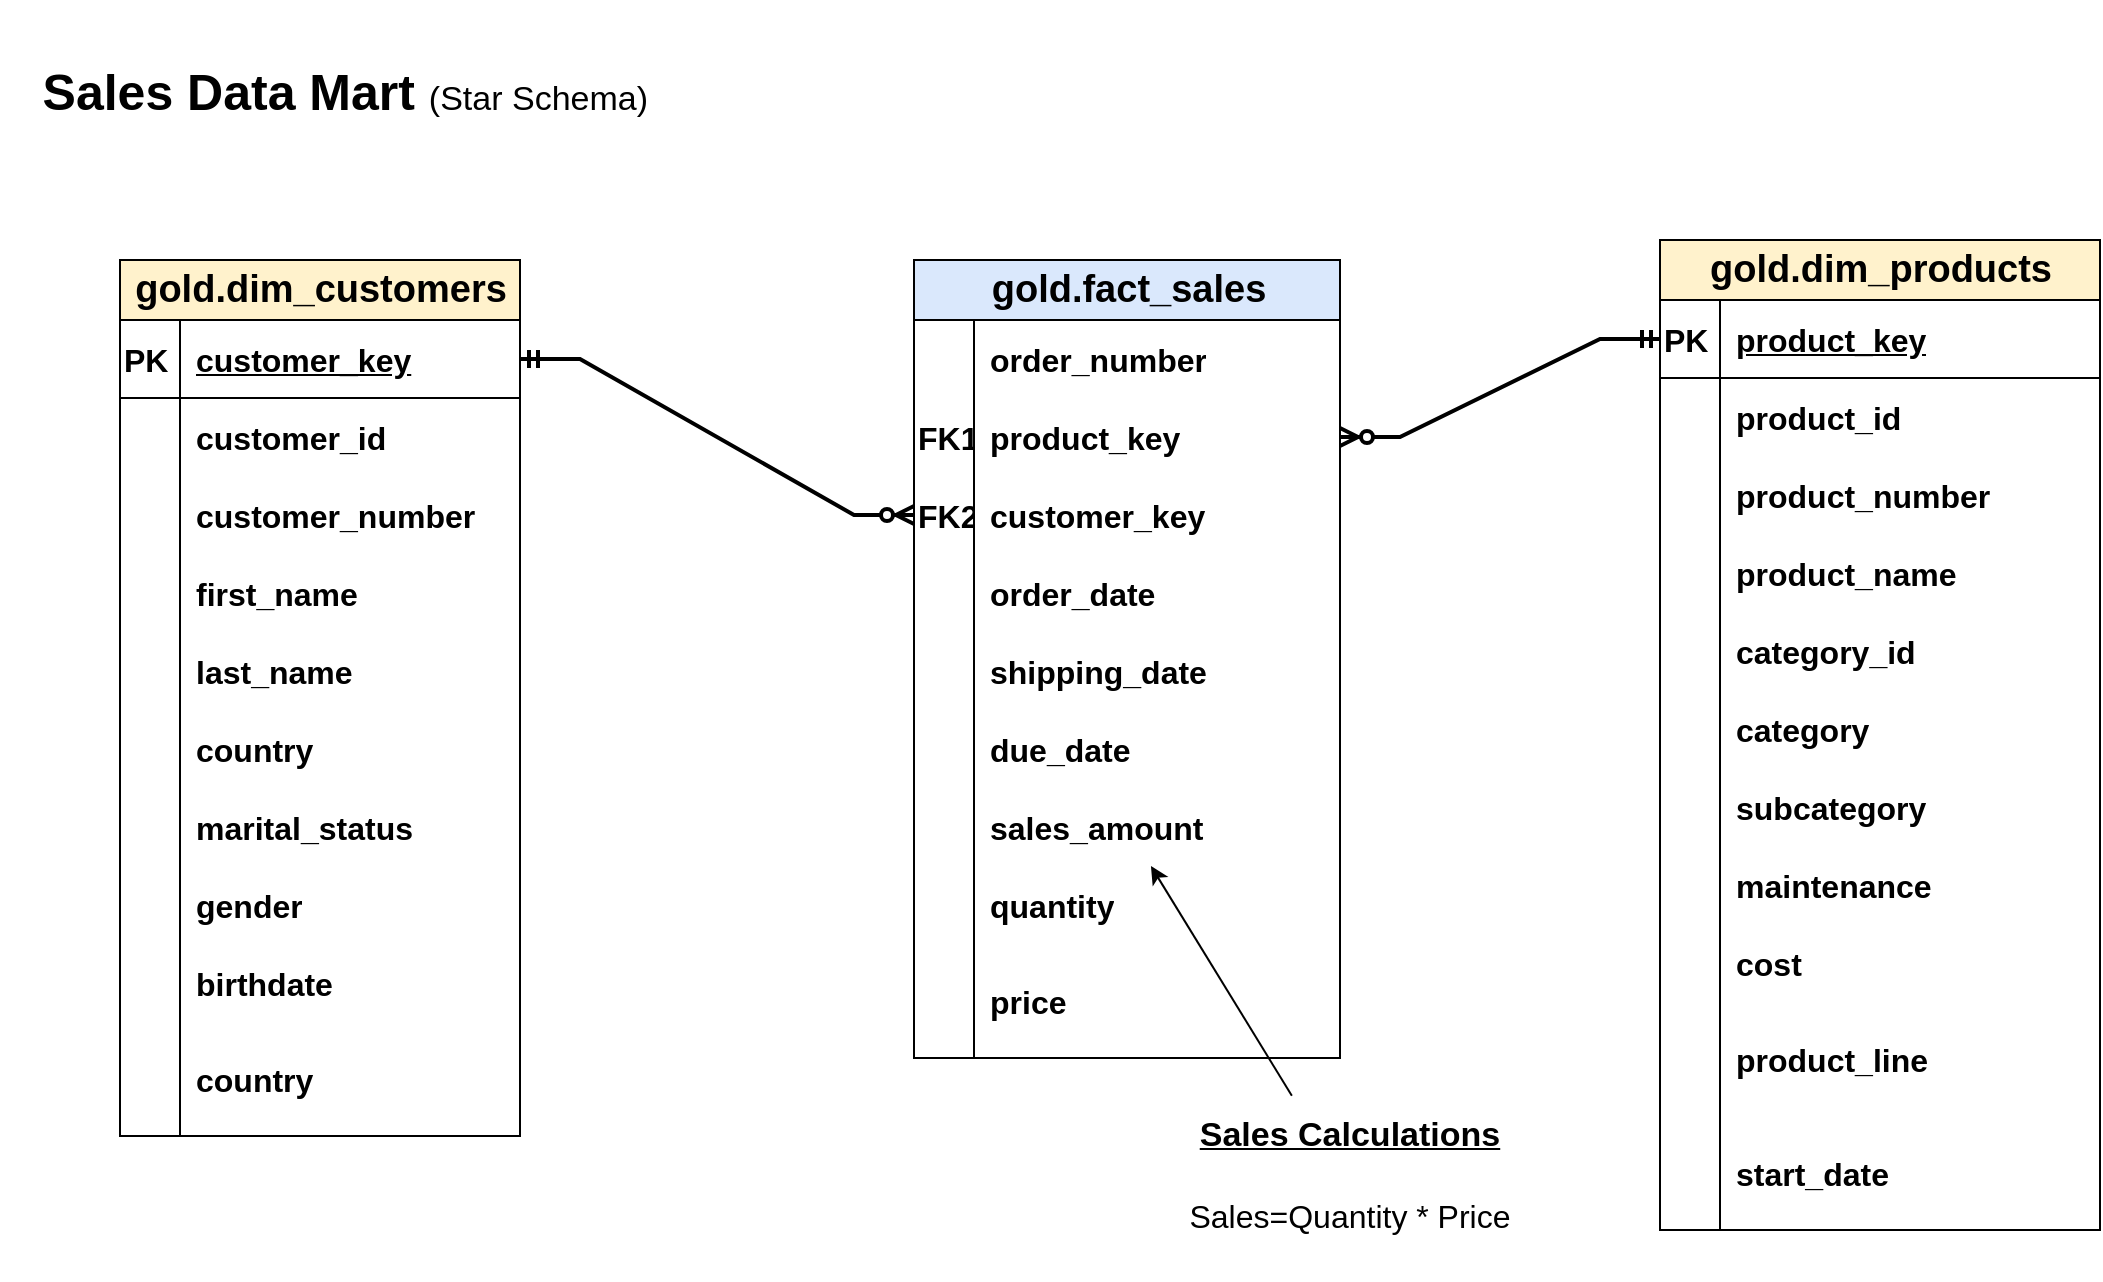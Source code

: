 <mxfile version="28.0.7">
  <diagram name="Page-1" id="Y7cnKi-A6UzTc10SZ_BY">
    <mxGraphModel dx="1209" dy="765" grid="1" gridSize="10" guides="1" tooltips="1" connect="1" arrows="1" fold="1" page="1" pageScale="1" pageWidth="1654" pageHeight="2336" math="0" shadow="0">
      <root>
        <mxCell id="0" />
        <mxCell id="1" parent="0" />
        <mxCell id="ddQr5u84HXoleU1goJ65-16" value="&lt;font style=&quot;font-size: 19px;&quot;&gt;&lt;b&gt;gold.dim_customers&lt;/b&gt;&lt;/font&gt;" style="shape=table;startSize=30;container=1;collapsible=1;childLayout=tableLayout;fixedRows=1;rowLines=0;fontStyle=0;align=center;resizeLast=1;html=1;rounded=1;fillColor=#fff2cc;strokeColor=default;fontSize=16;arcSize=0;" parent="1" vertex="1">
          <mxGeometry x="320" y="270" width="200" height="438" as="geometry" />
        </mxCell>
        <mxCell id="ddQr5u84HXoleU1goJ65-17" value="" style="shape=tableRow;horizontal=0;startSize=0;swimlaneHead=0;swimlaneBody=0;fillColor=none;collapsible=0;dropTarget=0;points=[[0,0.5],[1,0.5]];portConstraint=eastwest;top=0;left=0;right=0;bottom=1;fontSize=16;fontStyle=1;align=left;" parent="ddQr5u84HXoleU1goJ65-16" vertex="1">
          <mxGeometry y="30" width="200" height="39" as="geometry" />
        </mxCell>
        <mxCell id="ddQr5u84HXoleU1goJ65-18" value="PK" style="shape=partialRectangle;connectable=0;fillColor=none;top=0;left=0;bottom=0;right=0;fontStyle=1;overflow=hidden;whiteSpace=wrap;html=1;fontSize=16;align=left;" parent="ddQr5u84HXoleU1goJ65-17" vertex="1">
          <mxGeometry width="30" height="39" as="geometry">
            <mxRectangle width="30" height="39" as="alternateBounds" />
          </mxGeometry>
        </mxCell>
        <mxCell id="ddQr5u84HXoleU1goJ65-19" value="customer_key" style="shape=partialRectangle;connectable=0;fillColor=none;top=0;left=0;bottom=0;right=0;align=left;spacingLeft=6;fontStyle=5;overflow=hidden;whiteSpace=wrap;html=1;fontSize=16;" parent="ddQr5u84HXoleU1goJ65-17" vertex="1">
          <mxGeometry x="30" width="170" height="39" as="geometry">
            <mxRectangle width="170" height="39" as="alternateBounds" />
          </mxGeometry>
        </mxCell>
        <mxCell id="ddQr5u84HXoleU1goJ65-20" value="" style="shape=tableRow;horizontal=0;startSize=0;swimlaneHead=0;swimlaneBody=0;fillColor=none;collapsible=0;dropTarget=0;points=[[0,0.5],[1,0.5]];portConstraint=eastwest;top=0;left=0;right=0;bottom=0;fontSize=16;fontStyle=1;align=left;" parent="ddQr5u84HXoleU1goJ65-16" vertex="1">
          <mxGeometry y="69" width="200" height="39" as="geometry" />
        </mxCell>
        <mxCell id="ddQr5u84HXoleU1goJ65-21" value="" style="shape=partialRectangle;connectable=0;fillColor=none;top=0;left=0;bottom=0;right=0;editable=1;overflow=hidden;whiteSpace=wrap;html=1;fontSize=16;fontStyle=1;align=left;" parent="ddQr5u84HXoleU1goJ65-20" vertex="1">
          <mxGeometry width="30" height="39" as="geometry">
            <mxRectangle width="30" height="39" as="alternateBounds" />
          </mxGeometry>
        </mxCell>
        <mxCell id="ddQr5u84HXoleU1goJ65-22" value="customer_id" style="shape=partialRectangle;connectable=0;fillColor=none;top=0;left=0;bottom=0;right=0;align=left;spacingLeft=6;overflow=hidden;whiteSpace=wrap;html=1;fontSize=16;fontStyle=1" parent="ddQr5u84HXoleU1goJ65-20" vertex="1">
          <mxGeometry x="30" width="170" height="39" as="geometry">
            <mxRectangle width="170" height="39" as="alternateBounds" />
          </mxGeometry>
        </mxCell>
        <mxCell id="ddQr5u84HXoleU1goJ65-23" value="" style="shape=tableRow;horizontal=0;startSize=0;swimlaneHead=0;swimlaneBody=0;fillColor=none;collapsible=0;dropTarget=0;points=[[0,0.5],[1,0.5]];portConstraint=eastwest;top=0;left=0;right=0;bottom=0;fontSize=16;fontStyle=1;align=left;" parent="ddQr5u84HXoleU1goJ65-16" vertex="1">
          <mxGeometry y="108" width="200" height="39" as="geometry" />
        </mxCell>
        <mxCell id="ddQr5u84HXoleU1goJ65-24" value="" style="shape=partialRectangle;connectable=0;fillColor=none;top=0;left=0;bottom=0;right=0;editable=1;overflow=hidden;whiteSpace=wrap;html=1;fontSize=16;fontStyle=1;align=left;" parent="ddQr5u84HXoleU1goJ65-23" vertex="1">
          <mxGeometry width="30" height="39" as="geometry">
            <mxRectangle width="30" height="39" as="alternateBounds" />
          </mxGeometry>
        </mxCell>
        <mxCell id="ddQr5u84HXoleU1goJ65-25" value="customer_number" style="shape=partialRectangle;connectable=0;fillColor=none;top=0;left=0;bottom=0;right=0;align=left;spacingLeft=6;overflow=hidden;whiteSpace=wrap;html=1;fontSize=16;fontStyle=1" parent="ddQr5u84HXoleU1goJ65-23" vertex="1">
          <mxGeometry x="30" width="170" height="39" as="geometry">
            <mxRectangle width="170" height="39" as="alternateBounds" />
          </mxGeometry>
        </mxCell>
        <mxCell id="ddQr5u84HXoleU1goJ65-26" value="" style="shape=tableRow;horizontal=0;startSize=0;swimlaneHead=0;swimlaneBody=0;fillColor=none;collapsible=0;dropTarget=0;points=[[0,0.5],[1,0.5]];portConstraint=eastwest;top=0;left=0;right=0;bottom=0;fontSize=16;fontStyle=1;align=left;" parent="ddQr5u84HXoleU1goJ65-16" vertex="1">
          <mxGeometry y="147" width="200" height="39" as="geometry" />
        </mxCell>
        <mxCell id="ddQr5u84HXoleU1goJ65-27" value="" style="shape=partialRectangle;connectable=0;fillColor=none;top=0;left=0;bottom=0;right=0;editable=1;overflow=hidden;whiteSpace=wrap;html=1;fontSize=16;fontStyle=1;align=left;" parent="ddQr5u84HXoleU1goJ65-26" vertex="1">
          <mxGeometry width="30" height="39" as="geometry">
            <mxRectangle width="30" height="39" as="alternateBounds" />
          </mxGeometry>
        </mxCell>
        <mxCell id="ddQr5u84HXoleU1goJ65-28" value="first_name" style="shape=partialRectangle;connectable=0;fillColor=none;top=0;left=0;bottom=0;right=0;align=left;spacingLeft=6;overflow=hidden;whiteSpace=wrap;html=1;fontSize=16;fontStyle=1" parent="ddQr5u84HXoleU1goJ65-26" vertex="1">
          <mxGeometry x="30" width="170" height="39" as="geometry">
            <mxRectangle width="170" height="39" as="alternateBounds" />
          </mxGeometry>
        </mxCell>
        <mxCell id="ddQr5u84HXoleU1goJ65-39" value="" style="shape=tableRow;horizontal=0;startSize=0;swimlaneHead=0;swimlaneBody=0;fillColor=none;collapsible=0;dropTarget=0;points=[[0,0.5],[1,0.5]];portConstraint=eastwest;top=0;left=0;right=0;bottom=0;fontSize=16;fontStyle=1;align=left;" parent="ddQr5u84HXoleU1goJ65-16" vertex="1">
          <mxGeometry y="186" width="200" height="39" as="geometry" />
        </mxCell>
        <mxCell id="ddQr5u84HXoleU1goJ65-40" value="" style="shape=partialRectangle;connectable=0;fillColor=none;top=0;left=0;bottom=0;right=0;editable=1;overflow=hidden;whiteSpace=wrap;html=1;fontSize=16;fontStyle=1;align=left;" parent="ddQr5u84HXoleU1goJ65-39" vertex="1">
          <mxGeometry width="30" height="39" as="geometry">
            <mxRectangle width="30" height="39" as="alternateBounds" />
          </mxGeometry>
        </mxCell>
        <mxCell id="ddQr5u84HXoleU1goJ65-41" value="last_name" style="shape=partialRectangle;connectable=0;fillColor=none;top=0;left=0;bottom=0;right=0;align=left;spacingLeft=6;overflow=hidden;whiteSpace=wrap;html=1;fontSize=16;fontStyle=1" parent="ddQr5u84HXoleU1goJ65-39" vertex="1">
          <mxGeometry x="30" width="170" height="39" as="geometry">
            <mxRectangle width="170" height="39" as="alternateBounds" />
          </mxGeometry>
        </mxCell>
        <mxCell id="ddQr5u84HXoleU1goJ65-42" value="" style="shape=tableRow;horizontal=0;startSize=0;swimlaneHead=0;swimlaneBody=0;fillColor=none;collapsible=0;dropTarget=0;points=[[0,0.5],[1,0.5]];portConstraint=eastwest;top=0;left=0;right=0;bottom=0;fontSize=16;fontStyle=1;align=left;" parent="ddQr5u84HXoleU1goJ65-16" vertex="1">
          <mxGeometry y="225" width="200" height="39" as="geometry" />
        </mxCell>
        <mxCell id="ddQr5u84HXoleU1goJ65-43" value="" style="shape=partialRectangle;connectable=0;fillColor=none;top=0;left=0;bottom=0;right=0;editable=1;overflow=hidden;whiteSpace=wrap;html=1;fontSize=16;fontStyle=1;align=left;" parent="ddQr5u84HXoleU1goJ65-42" vertex="1">
          <mxGeometry width="30" height="39" as="geometry">
            <mxRectangle width="30" height="39" as="alternateBounds" />
          </mxGeometry>
        </mxCell>
        <mxCell id="ddQr5u84HXoleU1goJ65-44" value="country" style="shape=partialRectangle;connectable=0;fillColor=none;top=0;left=0;bottom=0;right=0;align=left;spacingLeft=6;overflow=hidden;whiteSpace=wrap;html=1;fontSize=16;fontStyle=1" parent="ddQr5u84HXoleU1goJ65-42" vertex="1">
          <mxGeometry x="30" width="170" height="39" as="geometry">
            <mxRectangle width="170" height="39" as="alternateBounds" />
          </mxGeometry>
        </mxCell>
        <mxCell id="ddQr5u84HXoleU1goJ65-45" value="" style="shape=tableRow;horizontal=0;startSize=0;swimlaneHead=0;swimlaneBody=0;fillColor=none;collapsible=0;dropTarget=0;points=[[0,0.5],[1,0.5]];portConstraint=eastwest;top=0;left=0;right=0;bottom=0;fontSize=16;fontStyle=1;align=left;" parent="ddQr5u84HXoleU1goJ65-16" vertex="1">
          <mxGeometry y="264" width="200" height="39" as="geometry" />
        </mxCell>
        <mxCell id="ddQr5u84HXoleU1goJ65-46" value="" style="shape=partialRectangle;connectable=0;fillColor=none;top=0;left=0;bottom=0;right=0;editable=1;overflow=hidden;whiteSpace=wrap;html=1;fontSize=16;fontStyle=1;align=left;" parent="ddQr5u84HXoleU1goJ65-45" vertex="1">
          <mxGeometry width="30" height="39" as="geometry">
            <mxRectangle width="30" height="39" as="alternateBounds" />
          </mxGeometry>
        </mxCell>
        <mxCell id="ddQr5u84HXoleU1goJ65-47" value="marital_status" style="shape=partialRectangle;connectable=0;fillColor=none;top=0;left=0;bottom=0;right=0;align=left;spacingLeft=6;overflow=hidden;whiteSpace=wrap;html=1;fontSize=16;fontStyle=1" parent="ddQr5u84HXoleU1goJ65-45" vertex="1">
          <mxGeometry x="30" width="170" height="39" as="geometry">
            <mxRectangle width="170" height="39" as="alternateBounds" />
          </mxGeometry>
        </mxCell>
        <mxCell id="ddQr5u84HXoleU1goJ65-48" value="" style="shape=tableRow;horizontal=0;startSize=0;swimlaneHead=0;swimlaneBody=0;fillColor=none;collapsible=0;dropTarget=0;points=[[0,0.5],[1,0.5]];portConstraint=eastwest;top=0;left=0;right=0;bottom=0;fontSize=16;fontStyle=1;align=left;" parent="ddQr5u84HXoleU1goJ65-16" vertex="1">
          <mxGeometry y="303" width="200" height="39" as="geometry" />
        </mxCell>
        <mxCell id="ddQr5u84HXoleU1goJ65-49" value="" style="shape=partialRectangle;connectable=0;fillColor=none;top=0;left=0;bottom=0;right=0;editable=1;overflow=hidden;whiteSpace=wrap;html=1;fontSize=16;fontStyle=1;align=left;" parent="ddQr5u84HXoleU1goJ65-48" vertex="1">
          <mxGeometry width="30" height="39" as="geometry">
            <mxRectangle width="30" height="39" as="alternateBounds" />
          </mxGeometry>
        </mxCell>
        <mxCell id="ddQr5u84HXoleU1goJ65-50" value="gender" style="shape=partialRectangle;connectable=0;fillColor=none;top=0;left=0;bottom=0;right=0;align=left;spacingLeft=6;overflow=hidden;whiteSpace=wrap;html=1;fontSize=16;fontStyle=1" parent="ddQr5u84HXoleU1goJ65-48" vertex="1">
          <mxGeometry x="30" width="170" height="39" as="geometry">
            <mxRectangle width="170" height="39" as="alternateBounds" />
          </mxGeometry>
        </mxCell>
        <mxCell id="ddQr5u84HXoleU1goJ65-51" value="" style="shape=tableRow;horizontal=0;startSize=0;swimlaneHead=0;swimlaneBody=0;fillColor=none;collapsible=0;dropTarget=0;points=[[0,0.5],[1,0.5]];portConstraint=eastwest;top=0;left=0;right=0;bottom=0;fontSize=16;fontStyle=1;align=left;" parent="ddQr5u84HXoleU1goJ65-16" vertex="1">
          <mxGeometry y="342" width="200" height="39" as="geometry" />
        </mxCell>
        <mxCell id="ddQr5u84HXoleU1goJ65-52" value="" style="shape=partialRectangle;connectable=0;fillColor=none;top=0;left=0;bottom=0;right=0;editable=1;overflow=hidden;whiteSpace=wrap;html=1;fontSize=16;fontStyle=1;align=left;" parent="ddQr5u84HXoleU1goJ65-51" vertex="1">
          <mxGeometry width="30" height="39" as="geometry">
            <mxRectangle width="30" height="39" as="alternateBounds" />
          </mxGeometry>
        </mxCell>
        <mxCell id="ddQr5u84HXoleU1goJ65-53" value="birthdate" style="shape=partialRectangle;connectable=0;fillColor=none;top=0;left=0;bottom=0;right=0;align=left;spacingLeft=6;overflow=hidden;whiteSpace=wrap;html=1;fontSize=16;fontStyle=1" parent="ddQr5u84HXoleU1goJ65-51" vertex="1">
          <mxGeometry x="30" width="170" height="39" as="geometry">
            <mxRectangle width="170" height="39" as="alternateBounds" />
          </mxGeometry>
        </mxCell>
        <mxCell id="ddQr5u84HXoleU1goJ65-54" value="" style="shape=tableRow;horizontal=0;startSize=0;swimlaneHead=0;swimlaneBody=0;fillColor=none;collapsible=0;dropTarget=0;points=[[0,0.5],[1,0.5]];portConstraint=eastwest;top=0;left=0;right=0;bottom=0;fontSize=16;fontStyle=1;align=left;" parent="ddQr5u84HXoleU1goJ65-16" vertex="1">
          <mxGeometry y="381" width="200" height="57" as="geometry" />
        </mxCell>
        <mxCell id="ddQr5u84HXoleU1goJ65-55" value="" style="shape=partialRectangle;connectable=0;fillColor=none;top=0;left=0;bottom=0;right=0;editable=1;overflow=hidden;whiteSpace=wrap;html=1;fontSize=16;fontStyle=1;align=left;" parent="ddQr5u84HXoleU1goJ65-54" vertex="1">
          <mxGeometry width="30" height="57" as="geometry">
            <mxRectangle width="30" height="57" as="alternateBounds" />
          </mxGeometry>
        </mxCell>
        <mxCell id="ddQr5u84HXoleU1goJ65-56" value="country" style="shape=partialRectangle;connectable=0;fillColor=none;top=0;left=0;bottom=0;right=0;align=left;spacingLeft=6;overflow=hidden;whiteSpace=wrap;html=1;fontSize=16;fontStyle=1" parent="ddQr5u84HXoleU1goJ65-54" vertex="1">
          <mxGeometry x="30" width="170" height="57" as="geometry">
            <mxRectangle width="170" height="57" as="alternateBounds" />
          </mxGeometry>
        </mxCell>
        <mxCell id="ddQr5u84HXoleU1goJ65-58" value="&lt;font style=&quot;font-size: 19px;&quot;&gt;&lt;b&gt;gold.fact_sales&lt;/b&gt;&lt;/font&gt;" style="shape=table;startSize=30;container=1;collapsible=1;childLayout=tableLayout;fixedRows=1;rowLines=0;fontStyle=0;align=center;resizeLast=1;html=1;rounded=1;fillColor=#dae8fc;strokeColor=default;fontSize=16;arcSize=0;" parent="1" vertex="1">
          <mxGeometry x="717" y="270" width="213" height="399" as="geometry" />
        </mxCell>
        <mxCell id="ddQr5u84HXoleU1goJ65-62" value="" style="shape=tableRow;horizontal=0;startSize=0;swimlaneHead=0;swimlaneBody=0;fillColor=none;collapsible=0;dropTarget=0;points=[[0,0.5],[1,0.5]];portConstraint=eastwest;top=0;left=0;right=0;bottom=0;fontSize=16;fontStyle=0;align=center;" parent="ddQr5u84HXoleU1goJ65-58" vertex="1">
          <mxGeometry y="30" width="213" height="39" as="geometry" />
        </mxCell>
        <mxCell id="ddQr5u84HXoleU1goJ65-63" value="" style="shape=partialRectangle;connectable=0;fillColor=none;top=0;left=0;bottom=0;right=0;editable=1;overflow=hidden;whiteSpace=wrap;html=1;fontSize=16;fontStyle=0;align=center;" parent="ddQr5u84HXoleU1goJ65-62" vertex="1">
          <mxGeometry width="30" height="39" as="geometry">
            <mxRectangle width="30" height="39" as="alternateBounds" />
          </mxGeometry>
        </mxCell>
        <mxCell id="ddQr5u84HXoleU1goJ65-64" value="order_number" style="shape=partialRectangle;connectable=0;fillColor=none;top=0;left=0;bottom=0;right=0;align=left;spacingLeft=6;overflow=hidden;whiteSpace=wrap;html=1;fontSize=16;fontStyle=1" parent="ddQr5u84HXoleU1goJ65-62" vertex="1">
          <mxGeometry x="30" width="183" height="39" as="geometry">
            <mxRectangle width="183" height="39" as="alternateBounds" />
          </mxGeometry>
        </mxCell>
        <mxCell id="ddQr5u84HXoleU1goJ65-65" value="" style="shape=tableRow;horizontal=0;startSize=0;swimlaneHead=0;swimlaneBody=0;fillColor=none;collapsible=0;dropTarget=0;points=[[0,0.5],[1,0.5]];portConstraint=eastwest;top=0;left=0;right=0;bottom=0;fontSize=16;fontStyle=1;align=left;" parent="ddQr5u84HXoleU1goJ65-58" vertex="1">
          <mxGeometry y="69" width="213" height="39" as="geometry" />
        </mxCell>
        <mxCell id="ddQr5u84HXoleU1goJ65-66" value="&lt;span&gt;FK1&lt;/span&gt;" style="shape=partialRectangle;connectable=0;fillColor=none;top=0;left=0;bottom=0;right=0;editable=1;overflow=hidden;whiteSpace=wrap;html=1;fontSize=16;fontStyle=1;align=left;" parent="ddQr5u84HXoleU1goJ65-65" vertex="1">
          <mxGeometry width="30" height="39" as="geometry">
            <mxRectangle width="30" height="39" as="alternateBounds" />
          </mxGeometry>
        </mxCell>
        <mxCell id="ddQr5u84HXoleU1goJ65-67" value="product_key" style="shape=partialRectangle;connectable=0;fillColor=none;top=0;left=0;bottom=0;right=0;align=left;spacingLeft=6;overflow=hidden;whiteSpace=wrap;html=1;fontSize=16;fontStyle=1" parent="ddQr5u84HXoleU1goJ65-65" vertex="1">
          <mxGeometry x="30" width="183" height="39" as="geometry">
            <mxRectangle width="183" height="39" as="alternateBounds" />
          </mxGeometry>
        </mxCell>
        <mxCell id="ddQr5u84HXoleU1goJ65-68" value="" style="shape=tableRow;horizontal=0;startSize=0;swimlaneHead=0;swimlaneBody=0;fillColor=none;collapsible=0;dropTarget=0;points=[[0,0.5],[1,0.5]];portConstraint=eastwest;top=0;left=0;right=0;bottom=0;fontSize=16;fontStyle=1;align=left;" parent="ddQr5u84HXoleU1goJ65-58" vertex="1">
          <mxGeometry y="108" width="213" height="39" as="geometry" />
        </mxCell>
        <mxCell id="ddQr5u84HXoleU1goJ65-69" value="FK2" style="shape=partialRectangle;connectable=0;fillColor=none;top=0;left=0;bottom=0;right=0;editable=1;overflow=hidden;whiteSpace=wrap;html=1;fontSize=16;fontStyle=1;align=left;" parent="ddQr5u84HXoleU1goJ65-68" vertex="1">
          <mxGeometry width="30" height="39" as="geometry">
            <mxRectangle width="30" height="39" as="alternateBounds" />
          </mxGeometry>
        </mxCell>
        <mxCell id="ddQr5u84HXoleU1goJ65-70" value="customer_key" style="shape=partialRectangle;connectable=0;fillColor=none;top=0;left=0;bottom=0;right=0;align=left;spacingLeft=6;overflow=hidden;whiteSpace=wrap;html=1;fontSize=16;fontStyle=1" parent="ddQr5u84HXoleU1goJ65-68" vertex="1">
          <mxGeometry x="30" width="183" height="39" as="geometry">
            <mxRectangle width="183" height="39" as="alternateBounds" />
          </mxGeometry>
        </mxCell>
        <mxCell id="ddQr5u84HXoleU1goJ65-71" value="" style="shape=tableRow;horizontal=0;startSize=0;swimlaneHead=0;swimlaneBody=0;fillColor=none;collapsible=0;dropTarget=0;points=[[0,0.5],[1,0.5]];portConstraint=eastwest;top=0;left=0;right=0;bottom=0;fontSize=16;fontStyle=1;align=left;" parent="ddQr5u84HXoleU1goJ65-58" vertex="1">
          <mxGeometry y="147" width="213" height="39" as="geometry" />
        </mxCell>
        <mxCell id="ddQr5u84HXoleU1goJ65-72" value="" style="shape=partialRectangle;connectable=0;fillColor=none;top=0;left=0;bottom=0;right=0;editable=1;overflow=hidden;whiteSpace=wrap;html=1;fontSize=16;fontStyle=1;align=left;" parent="ddQr5u84HXoleU1goJ65-71" vertex="1">
          <mxGeometry width="30" height="39" as="geometry">
            <mxRectangle width="30" height="39" as="alternateBounds" />
          </mxGeometry>
        </mxCell>
        <mxCell id="ddQr5u84HXoleU1goJ65-73" value="order_date" style="shape=partialRectangle;connectable=0;fillColor=none;top=0;left=0;bottom=0;right=0;align=left;spacingLeft=6;overflow=hidden;whiteSpace=wrap;html=1;fontSize=16;fontStyle=1" parent="ddQr5u84HXoleU1goJ65-71" vertex="1">
          <mxGeometry x="30" width="183" height="39" as="geometry">
            <mxRectangle width="183" height="39" as="alternateBounds" />
          </mxGeometry>
        </mxCell>
        <mxCell id="ddQr5u84HXoleU1goJ65-74" value="" style="shape=tableRow;horizontal=0;startSize=0;swimlaneHead=0;swimlaneBody=0;fillColor=none;collapsible=0;dropTarget=0;points=[[0,0.5],[1,0.5]];portConstraint=eastwest;top=0;left=0;right=0;bottom=0;fontSize=16;fontStyle=1;align=left;" parent="ddQr5u84HXoleU1goJ65-58" vertex="1">
          <mxGeometry y="186" width="213" height="39" as="geometry" />
        </mxCell>
        <mxCell id="ddQr5u84HXoleU1goJ65-75" value="" style="shape=partialRectangle;connectable=0;fillColor=none;top=0;left=0;bottom=0;right=0;editable=1;overflow=hidden;whiteSpace=wrap;html=1;fontSize=16;fontStyle=1;align=left;" parent="ddQr5u84HXoleU1goJ65-74" vertex="1">
          <mxGeometry width="30" height="39" as="geometry">
            <mxRectangle width="30" height="39" as="alternateBounds" />
          </mxGeometry>
        </mxCell>
        <mxCell id="ddQr5u84HXoleU1goJ65-76" value="shipping_date" style="shape=partialRectangle;connectable=0;fillColor=none;top=0;left=0;bottom=0;right=0;align=left;spacingLeft=6;overflow=hidden;whiteSpace=wrap;html=1;fontSize=16;fontStyle=1" parent="ddQr5u84HXoleU1goJ65-74" vertex="1">
          <mxGeometry x="30" width="183" height="39" as="geometry">
            <mxRectangle width="183" height="39" as="alternateBounds" />
          </mxGeometry>
        </mxCell>
        <mxCell id="ddQr5u84HXoleU1goJ65-77" value="" style="shape=tableRow;horizontal=0;startSize=0;swimlaneHead=0;swimlaneBody=0;fillColor=none;collapsible=0;dropTarget=0;points=[[0,0.5],[1,0.5]];portConstraint=eastwest;top=0;left=0;right=0;bottom=0;fontSize=16;fontStyle=1;align=left;" parent="ddQr5u84HXoleU1goJ65-58" vertex="1">
          <mxGeometry y="225" width="213" height="39" as="geometry" />
        </mxCell>
        <mxCell id="ddQr5u84HXoleU1goJ65-78" value="" style="shape=partialRectangle;connectable=0;fillColor=none;top=0;left=0;bottom=0;right=0;editable=1;overflow=hidden;whiteSpace=wrap;html=1;fontSize=16;fontStyle=1;align=left;" parent="ddQr5u84HXoleU1goJ65-77" vertex="1">
          <mxGeometry width="30" height="39" as="geometry">
            <mxRectangle width="30" height="39" as="alternateBounds" />
          </mxGeometry>
        </mxCell>
        <mxCell id="ddQr5u84HXoleU1goJ65-79" value="due_date" style="shape=partialRectangle;connectable=0;fillColor=none;top=0;left=0;bottom=0;right=0;align=left;spacingLeft=6;overflow=hidden;whiteSpace=wrap;html=1;fontSize=16;fontStyle=1" parent="ddQr5u84HXoleU1goJ65-77" vertex="1">
          <mxGeometry x="30" width="183" height="39" as="geometry">
            <mxRectangle width="183" height="39" as="alternateBounds" />
          </mxGeometry>
        </mxCell>
        <mxCell id="ddQr5u84HXoleU1goJ65-80" value="" style="shape=tableRow;horizontal=0;startSize=0;swimlaneHead=0;swimlaneBody=0;fillColor=none;collapsible=0;dropTarget=0;points=[[0,0.5],[1,0.5]];portConstraint=eastwest;top=0;left=0;right=0;bottom=0;fontSize=16;fontStyle=1;align=left;" parent="ddQr5u84HXoleU1goJ65-58" vertex="1">
          <mxGeometry y="264" width="213" height="39" as="geometry" />
        </mxCell>
        <mxCell id="ddQr5u84HXoleU1goJ65-81" value="" style="shape=partialRectangle;connectable=0;fillColor=none;top=0;left=0;bottom=0;right=0;editable=1;overflow=hidden;whiteSpace=wrap;html=1;fontSize=16;fontStyle=1;align=left;" parent="ddQr5u84HXoleU1goJ65-80" vertex="1">
          <mxGeometry width="30" height="39" as="geometry">
            <mxRectangle width="30" height="39" as="alternateBounds" />
          </mxGeometry>
        </mxCell>
        <mxCell id="ddQr5u84HXoleU1goJ65-82" value="sales_amount" style="shape=partialRectangle;connectable=0;fillColor=none;top=0;left=0;bottom=0;right=0;align=left;spacingLeft=6;overflow=hidden;whiteSpace=wrap;html=1;fontSize=16;fontStyle=1" parent="ddQr5u84HXoleU1goJ65-80" vertex="1">
          <mxGeometry x="30" width="183" height="39" as="geometry">
            <mxRectangle width="183" height="39" as="alternateBounds" />
          </mxGeometry>
        </mxCell>
        <mxCell id="ddQr5u84HXoleU1goJ65-83" value="" style="shape=tableRow;horizontal=0;startSize=0;swimlaneHead=0;swimlaneBody=0;fillColor=none;collapsible=0;dropTarget=0;points=[[0,0.5],[1,0.5]];portConstraint=eastwest;top=0;left=0;right=0;bottom=0;fontSize=16;fontStyle=1;align=left;" parent="ddQr5u84HXoleU1goJ65-58" vertex="1">
          <mxGeometry y="303" width="213" height="39" as="geometry" />
        </mxCell>
        <mxCell id="ddQr5u84HXoleU1goJ65-84" value="" style="shape=partialRectangle;connectable=0;fillColor=none;top=0;left=0;bottom=0;right=0;editable=1;overflow=hidden;whiteSpace=wrap;html=1;fontSize=16;fontStyle=1;align=left;" parent="ddQr5u84HXoleU1goJ65-83" vertex="1">
          <mxGeometry width="30" height="39" as="geometry">
            <mxRectangle width="30" height="39" as="alternateBounds" />
          </mxGeometry>
        </mxCell>
        <mxCell id="ddQr5u84HXoleU1goJ65-85" value="quantity" style="shape=partialRectangle;connectable=0;fillColor=none;top=0;left=0;bottom=0;right=0;align=left;spacingLeft=6;overflow=hidden;whiteSpace=wrap;html=1;fontSize=16;fontStyle=1" parent="ddQr5u84HXoleU1goJ65-83" vertex="1">
          <mxGeometry x="30" width="183" height="39" as="geometry">
            <mxRectangle width="183" height="39" as="alternateBounds" />
          </mxGeometry>
        </mxCell>
        <mxCell id="ddQr5u84HXoleU1goJ65-86" value="" style="shape=tableRow;horizontal=0;startSize=0;swimlaneHead=0;swimlaneBody=0;fillColor=none;collapsible=0;dropTarget=0;points=[[0,0.5],[1,0.5]];portConstraint=eastwest;top=0;left=0;right=0;bottom=0;fontSize=16;fontStyle=1;align=left;" parent="ddQr5u84HXoleU1goJ65-58" vertex="1">
          <mxGeometry y="342" width="213" height="57" as="geometry" />
        </mxCell>
        <mxCell id="ddQr5u84HXoleU1goJ65-87" value="" style="shape=partialRectangle;connectable=0;fillColor=none;top=0;left=0;bottom=0;right=0;editable=1;overflow=hidden;whiteSpace=wrap;html=1;fontSize=16;fontStyle=1;align=left;" parent="ddQr5u84HXoleU1goJ65-86" vertex="1">
          <mxGeometry width="30" height="57" as="geometry">
            <mxRectangle width="30" height="57" as="alternateBounds" />
          </mxGeometry>
        </mxCell>
        <mxCell id="ddQr5u84HXoleU1goJ65-88" value="price" style="shape=partialRectangle;connectable=0;fillColor=none;top=0;left=0;bottom=0;right=0;align=left;spacingLeft=6;overflow=hidden;whiteSpace=wrap;html=1;fontSize=16;fontStyle=1" parent="ddQr5u84HXoleU1goJ65-86" vertex="1">
          <mxGeometry x="30" width="183" height="57" as="geometry">
            <mxRectangle width="183" height="57" as="alternateBounds" />
          </mxGeometry>
        </mxCell>
        <mxCell id="ddQr5u84HXoleU1goJ65-89" value="&lt;b&gt;&lt;font style=&quot;font-size: 19px;&quot;&gt;gold.dim_products&lt;/font&gt;&lt;/b&gt;" style="shape=table;startSize=30;container=1;collapsible=1;childLayout=tableLayout;fixedRows=1;rowLines=0;fontStyle=0;align=center;resizeLast=1;html=1;rounded=1;fillColor=#fff2cc;strokeColor=default;fontSize=14;arcSize=0;" parent="1" vertex="1">
          <mxGeometry x="1090" y="260" width="220" height="495" as="geometry" />
        </mxCell>
        <mxCell id="ddQr5u84HXoleU1goJ65-90" value="" style="shape=tableRow;horizontal=0;startSize=0;swimlaneHead=0;swimlaneBody=0;fillColor=none;collapsible=0;dropTarget=0;points=[[0,0.5],[1,0.5]];portConstraint=eastwest;top=0;left=0;right=0;bottom=1;fontSize=16;fontStyle=0;align=center;" parent="ddQr5u84HXoleU1goJ65-89" vertex="1">
          <mxGeometry y="30" width="220" height="39" as="geometry" />
        </mxCell>
        <mxCell id="ddQr5u84HXoleU1goJ65-91" value="&lt;b&gt;PK&lt;/b&gt;" style="shape=partialRectangle;connectable=0;fillColor=none;top=0;left=0;bottom=0;right=0;fontStyle=0;overflow=hidden;whiteSpace=wrap;html=1;fontSize=16;align=left;" parent="ddQr5u84HXoleU1goJ65-90" vertex="1">
          <mxGeometry width="30" height="39" as="geometry">
            <mxRectangle width="30" height="39" as="alternateBounds" />
          </mxGeometry>
        </mxCell>
        <mxCell id="ddQr5u84HXoleU1goJ65-92" value="&lt;b&gt;product_key&lt;/b&gt;" style="shape=partialRectangle;connectable=0;fillColor=none;top=0;left=0;bottom=0;right=0;align=left;spacingLeft=6;fontStyle=4;overflow=hidden;whiteSpace=wrap;html=1;fontSize=16;" parent="ddQr5u84HXoleU1goJ65-90" vertex="1">
          <mxGeometry x="30" width="190" height="39" as="geometry">
            <mxRectangle width="190" height="39" as="alternateBounds" />
          </mxGeometry>
        </mxCell>
        <mxCell id="ddQr5u84HXoleU1goJ65-93" value="" style="shape=tableRow;horizontal=0;startSize=0;swimlaneHead=0;swimlaneBody=0;fillColor=none;collapsible=0;dropTarget=0;points=[[0,0.5],[1,0.5]];portConstraint=eastwest;top=0;left=0;right=0;bottom=0;fontSize=16;fontStyle=1;align=left;" parent="ddQr5u84HXoleU1goJ65-89" vertex="1">
          <mxGeometry y="69" width="220" height="39" as="geometry" />
        </mxCell>
        <mxCell id="ddQr5u84HXoleU1goJ65-94" value="" style="shape=partialRectangle;connectable=0;fillColor=none;top=0;left=0;bottom=0;right=0;editable=1;overflow=hidden;whiteSpace=wrap;html=1;fontSize=16;fontStyle=1;align=left;" parent="ddQr5u84HXoleU1goJ65-93" vertex="1">
          <mxGeometry width="30" height="39" as="geometry">
            <mxRectangle width="30" height="39" as="alternateBounds" />
          </mxGeometry>
        </mxCell>
        <mxCell id="ddQr5u84HXoleU1goJ65-95" value="product_id" style="shape=partialRectangle;connectable=0;fillColor=none;top=0;left=0;bottom=0;right=0;align=left;spacingLeft=6;overflow=hidden;whiteSpace=wrap;html=1;fontSize=16;fontStyle=1" parent="ddQr5u84HXoleU1goJ65-93" vertex="1">
          <mxGeometry x="30" width="190" height="39" as="geometry">
            <mxRectangle width="190" height="39" as="alternateBounds" />
          </mxGeometry>
        </mxCell>
        <mxCell id="ddQr5u84HXoleU1goJ65-96" value="" style="shape=tableRow;horizontal=0;startSize=0;swimlaneHead=0;swimlaneBody=0;fillColor=none;collapsible=0;dropTarget=0;points=[[0,0.5],[1,0.5]];portConstraint=eastwest;top=0;left=0;right=0;bottom=0;fontSize=16;fontStyle=1;align=left;" parent="ddQr5u84HXoleU1goJ65-89" vertex="1">
          <mxGeometry y="108" width="220" height="39" as="geometry" />
        </mxCell>
        <mxCell id="ddQr5u84HXoleU1goJ65-97" value="" style="shape=partialRectangle;connectable=0;fillColor=none;top=0;left=0;bottom=0;right=0;editable=1;overflow=hidden;whiteSpace=wrap;html=1;fontSize=16;fontStyle=1;align=left;" parent="ddQr5u84HXoleU1goJ65-96" vertex="1">
          <mxGeometry width="30" height="39" as="geometry">
            <mxRectangle width="30" height="39" as="alternateBounds" />
          </mxGeometry>
        </mxCell>
        <mxCell id="ddQr5u84HXoleU1goJ65-98" value="product_number" style="shape=partialRectangle;connectable=0;fillColor=none;top=0;left=0;bottom=0;right=0;align=left;spacingLeft=6;overflow=hidden;whiteSpace=wrap;html=1;fontSize=16;fontStyle=1" parent="ddQr5u84HXoleU1goJ65-96" vertex="1">
          <mxGeometry x="30" width="190" height="39" as="geometry">
            <mxRectangle width="190" height="39" as="alternateBounds" />
          </mxGeometry>
        </mxCell>
        <mxCell id="ddQr5u84HXoleU1goJ65-99" value="" style="shape=tableRow;horizontal=0;startSize=0;swimlaneHead=0;swimlaneBody=0;fillColor=none;collapsible=0;dropTarget=0;points=[[0,0.5],[1,0.5]];portConstraint=eastwest;top=0;left=0;right=0;bottom=0;fontSize=16;fontStyle=1;align=left;" parent="ddQr5u84HXoleU1goJ65-89" vertex="1">
          <mxGeometry y="147" width="220" height="39" as="geometry" />
        </mxCell>
        <mxCell id="ddQr5u84HXoleU1goJ65-100" value="" style="shape=partialRectangle;connectable=0;fillColor=none;top=0;left=0;bottom=0;right=0;editable=1;overflow=hidden;whiteSpace=wrap;html=1;fontSize=16;fontStyle=1;align=left;" parent="ddQr5u84HXoleU1goJ65-99" vertex="1">
          <mxGeometry width="30" height="39" as="geometry">
            <mxRectangle width="30" height="39" as="alternateBounds" />
          </mxGeometry>
        </mxCell>
        <mxCell id="ddQr5u84HXoleU1goJ65-101" value="product_name" style="shape=partialRectangle;connectable=0;fillColor=none;top=0;left=0;bottom=0;right=0;align=left;spacingLeft=6;overflow=hidden;whiteSpace=wrap;html=1;fontSize=16;fontStyle=1" parent="ddQr5u84HXoleU1goJ65-99" vertex="1">
          <mxGeometry x="30" width="190" height="39" as="geometry">
            <mxRectangle width="190" height="39" as="alternateBounds" />
          </mxGeometry>
        </mxCell>
        <mxCell id="ddQr5u84HXoleU1goJ65-102" value="" style="shape=tableRow;horizontal=0;startSize=0;swimlaneHead=0;swimlaneBody=0;fillColor=none;collapsible=0;dropTarget=0;points=[[0,0.5],[1,0.5]];portConstraint=eastwest;top=0;left=0;right=0;bottom=0;fontSize=16;fontStyle=1;align=left;" parent="ddQr5u84HXoleU1goJ65-89" vertex="1">
          <mxGeometry y="186" width="220" height="39" as="geometry" />
        </mxCell>
        <mxCell id="ddQr5u84HXoleU1goJ65-103" value="" style="shape=partialRectangle;connectable=0;fillColor=none;top=0;left=0;bottom=0;right=0;editable=1;overflow=hidden;whiteSpace=wrap;html=1;fontSize=16;fontStyle=1;align=left;" parent="ddQr5u84HXoleU1goJ65-102" vertex="1">
          <mxGeometry width="30" height="39" as="geometry">
            <mxRectangle width="30" height="39" as="alternateBounds" />
          </mxGeometry>
        </mxCell>
        <mxCell id="ddQr5u84HXoleU1goJ65-104" value="category_id" style="shape=partialRectangle;connectable=0;fillColor=none;top=0;left=0;bottom=0;right=0;align=left;spacingLeft=6;overflow=hidden;whiteSpace=wrap;html=1;fontSize=16;fontStyle=1" parent="ddQr5u84HXoleU1goJ65-102" vertex="1">
          <mxGeometry x="30" width="190" height="39" as="geometry">
            <mxRectangle width="190" height="39" as="alternateBounds" />
          </mxGeometry>
        </mxCell>
        <mxCell id="ddQr5u84HXoleU1goJ65-105" value="" style="shape=tableRow;horizontal=0;startSize=0;swimlaneHead=0;swimlaneBody=0;fillColor=none;collapsible=0;dropTarget=0;points=[[0,0.5],[1,0.5]];portConstraint=eastwest;top=0;left=0;right=0;bottom=0;fontSize=16;fontStyle=1;align=left;" parent="ddQr5u84HXoleU1goJ65-89" vertex="1">
          <mxGeometry y="225" width="220" height="39" as="geometry" />
        </mxCell>
        <mxCell id="ddQr5u84HXoleU1goJ65-106" value="" style="shape=partialRectangle;connectable=0;fillColor=none;top=0;left=0;bottom=0;right=0;editable=1;overflow=hidden;whiteSpace=wrap;html=1;fontSize=16;fontStyle=1;align=left;" parent="ddQr5u84HXoleU1goJ65-105" vertex="1">
          <mxGeometry width="30" height="39" as="geometry">
            <mxRectangle width="30" height="39" as="alternateBounds" />
          </mxGeometry>
        </mxCell>
        <mxCell id="ddQr5u84HXoleU1goJ65-107" value="category" style="shape=partialRectangle;connectable=0;fillColor=none;top=0;left=0;bottom=0;right=0;align=left;spacingLeft=6;overflow=hidden;whiteSpace=wrap;html=1;fontSize=16;fontStyle=1" parent="ddQr5u84HXoleU1goJ65-105" vertex="1">
          <mxGeometry x="30" width="190" height="39" as="geometry">
            <mxRectangle width="190" height="39" as="alternateBounds" />
          </mxGeometry>
        </mxCell>
        <mxCell id="ddQr5u84HXoleU1goJ65-108" value="" style="shape=tableRow;horizontal=0;startSize=0;swimlaneHead=0;swimlaneBody=0;fillColor=none;collapsible=0;dropTarget=0;points=[[0,0.5],[1,0.5]];portConstraint=eastwest;top=0;left=0;right=0;bottom=0;fontSize=16;fontStyle=1;align=left;" parent="ddQr5u84HXoleU1goJ65-89" vertex="1">
          <mxGeometry y="264" width="220" height="39" as="geometry" />
        </mxCell>
        <mxCell id="ddQr5u84HXoleU1goJ65-109" value="" style="shape=partialRectangle;connectable=0;fillColor=none;top=0;left=0;bottom=0;right=0;editable=1;overflow=hidden;whiteSpace=wrap;html=1;fontSize=16;fontStyle=1;align=left;" parent="ddQr5u84HXoleU1goJ65-108" vertex="1">
          <mxGeometry width="30" height="39" as="geometry">
            <mxRectangle width="30" height="39" as="alternateBounds" />
          </mxGeometry>
        </mxCell>
        <mxCell id="ddQr5u84HXoleU1goJ65-110" value="subcategory" style="shape=partialRectangle;connectable=0;fillColor=none;top=0;left=0;bottom=0;right=0;align=left;spacingLeft=6;overflow=hidden;whiteSpace=wrap;html=1;fontSize=16;fontStyle=1" parent="ddQr5u84HXoleU1goJ65-108" vertex="1">
          <mxGeometry x="30" width="190" height="39" as="geometry">
            <mxRectangle width="190" height="39" as="alternateBounds" />
          </mxGeometry>
        </mxCell>
        <mxCell id="ddQr5u84HXoleU1goJ65-111" value="" style="shape=tableRow;horizontal=0;startSize=0;swimlaneHead=0;swimlaneBody=0;fillColor=none;collapsible=0;dropTarget=0;points=[[0,0.5],[1,0.5]];portConstraint=eastwest;top=0;left=0;right=0;bottom=0;fontSize=16;fontStyle=1;align=left;" parent="ddQr5u84HXoleU1goJ65-89" vertex="1">
          <mxGeometry y="303" width="220" height="39" as="geometry" />
        </mxCell>
        <mxCell id="ddQr5u84HXoleU1goJ65-112" value="" style="shape=partialRectangle;connectable=0;fillColor=none;top=0;left=0;bottom=0;right=0;editable=1;overflow=hidden;whiteSpace=wrap;html=1;fontSize=16;fontStyle=1;align=left;" parent="ddQr5u84HXoleU1goJ65-111" vertex="1">
          <mxGeometry width="30" height="39" as="geometry">
            <mxRectangle width="30" height="39" as="alternateBounds" />
          </mxGeometry>
        </mxCell>
        <mxCell id="ddQr5u84HXoleU1goJ65-113" value="maintenance" style="shape=partialRectangle;connectable=0;fillColor=none;top=0;left=0;bottom=0;right=0;align=left;spacingLeft=6;overflow=hidden;whiteSpace=wrap;html=1;fontSize=16;fontStyle=1" parent="ddQr5u84HXoleU1goJ65-111" vertex="1">
          <mxGeometry x="30" width="190" height="39" as="geometry">
            <mxRectangle width="190" height="39" as="alternateBounds" />
          </mxGeometry>
        </mxCell>
        <mxCell id="ddQr5u84HXoleU1goJ65-114" value="" style="shape=tableRow;horizontal=0;startSize=0;swimlaneHead=0;swimlaneBody=0;fillColor=none;collapsible=0;dropTarget=0;points=[[0,0.5],[1,0.5]];portConstraint=eastwest;top=0;left=0;right=0;bottom=0;fontSize=16;fontStyle=1;align=left;" parent="ddQr5u84HXoleU1goJ65-89" vertex="1">
          <mxGeometry y="342" width="220" height="39" as="geometry" />
        </mxCell>
        <mxCell id="ddQr5u84HXoleU1goJ65-115" value="" style="shape=partialRectangle;connectable=0;fillColor=none;top=0;left=0;bottom=0;right=0;editable=1;overflow=hidden;whiteSpace=wrap;html=1;fontSize=16;fontStyle=1;align=left;" parent="ddQr5u84HXoleU1goJ65-114" vertex="1">
          <mxGeometry width="30" height="39" as="geometry">
            <mxRectangle width="30" height="39" as="alternateBounds" />
          </mxGeometry>
        </mxCell>
        <mxCell id="ddQr5u84HXoleU1goJ65-116" value="cost" style="shape=partialRectangle;connectable=0;fillColor=none;top=0;left=0;bottom=0;right=0;align=left;spacingLeft=6;overflow=hidden;whiteSpace=wrap;html=1;fontSize=16;fontStyle=1" parent="ddQr5u84HXoleU1goJ65-114" vertex="1">
          <mxGeometry x="30" width="190" height="39" as="geometry">
            <mxRectangle width="190" height="39" as="alternateBounds" />
          </mxGeometry>
        </mxCell>
        <mxCell id="ddQr5u84HXoleU1goJ65-117" value="" style="shape=tableRow;horizontal=0;startSize=0;swimlaneHead=0;swimlaneBody=0;fillColor=none;collapsible=0;dropTarget=0;points=[[0,0.5],[1,0.5]];portConstraint=eastwest;top=0;left=0;right=0;bottom=0;fontSize=16;fontStyle=1;align=left;" parent="ddQr5u84HXoleU1goJ65-89" vertex="1">
          <mxGeometry y="381" width="220" height="57" as="geometry" />
        </mxCell>
        <mxCell id="ddQr5u84HXoleU1goJ65-118" value="" style="shape=partialRectangle;connectable=0;fillColor=none;top=0;left=0;bottom=0;right=0;editable=1;overflow=hidden;whiteSpace=wrap;html=1;fontSize=16;fontStyle=1;align=left;" parent="ddQr5u84HXoleU1goJ65-117" vertex="1">
          <mxGeometry width="30" height="57" as="geometry">
            <mxRectangle width="30" height="57" as="alternateBounds" />
          </mxGeometry>
        </mxCell>
        <mxCell id="ddQr5u84HXoleU1goJ65-119" value="product_line" style="shape=partialRectangle;connectable=0;fillColor=none;top=0;left=0;bottom=0;right=0;align=left;spacingLeft=6;overflow=hidden;whiteSpace=wrap;html=1;fontSize=16;fontStyle=1" parent="ddQr5u84HXoleU1goJ65-117" vertex="1">
          <mxGeometry x="30" width="190" height="57" as="geometry">
            <mxRectangle width="190" height="57" as="alternateBounds" />
          </mxGeometry>
        </mxCell>
        <mxCell id="ddQr5u84HXoleU1goJ65-120" value="" style="shape=tableRow;horizontal=0;startSize=0;swimlaneHead=0;swimlaneBody=0;fillColor=none;collapsible=0;dropTarget=0;points=[[0,0.5],[1,0.5]];portConstraint=eastwest;top=0;left=0;right=0;bottom=0;fontSize=16;fontStyle=1;align=left;" parent="ddQr5u84HXoleU1goJ65-89" vertex="1">
          <mxGeometry y="438" width="220" height="57" as="geometry" />
        </mxCell>
        <mxCell id="ddQr5u84HXoleU1goJ65-121" value="" style="shape=partialRectangle;connectable=0;fillColor=none;top=0;left=0;bottom=0;right=0;editable=1;overflow=hidden;whiteSpace=wrap;html=1;fontSize=16;fontStyle=1;align=left;" parent="ddQr5u84HXoleU1goJ65-120" vertex="1">
          <mxGeometry width="30" height="57" as="geometry">
            <mxRectangle width="30" height="57" as="alternateBounds" />
          </mxGeometry>
        </mxCell>
        <mxCell id="ddQr5u84HXoleU1goJ65-122" value="start_date" style="shape=partialRectangle;connectable=0;fillColor=none;top=0;left=0;bottom=0;right=0;align=left;spacingLeft=6;overflow=hidden;whiteSpace=wrap;html=1;fontSize=16;fontStyle=1" parent="ddQr5u84HXoleU1goJ65-120" vertex="1">
          <mxGeometry x="30" width="190" height="57" as="geometry">
            <mxRectangle width="190" height="57" as="alternateBounds" />
          </mxGeometry>
        </mxCell>
        <mxCell id="ddQr5u84HXoleU1goJ65-123" value="" style="edgeStyle=entityRelationEdgeStyle;fontSize=12;html=1;endArrow=ERzeroToMany;startArrow=ERmandOne;rounded=0;exitX=1;exitY=0.5;exitDx=0;exitDy=0;entryX=0;entryY=0.5;entryDx=0;entryDy=0;strokeWidth=2;" parent="1" source="ddQr5u84HXoleU1goJ65-17" target="ddQr5u84HXoleU1goJ65-68" edge="1">
          <mxGeometry width="100" height="100" relative="1" as="geometry">
            <mxPoint x="590" y="350" as="sourcePoint" />
            <mxPoint x="690" y="250" as="targetPoint" />
            <Array as="points">
              <mxPoint x="640" y="150" />
            </Array>
          </mxGeometry>
        </mxCell>
        <mxCell id="ddQr5u84HXoleU1goJ65-124" value="" style="edgeStyle=entityRelationEdgeStyle;fontSize=12;html=1;endArrow=ERzeroToMany;startArrow=ERmandOne;rounded=0;entryX=1;entryY=0.5;entryDx=0;entryDy=0;strokeWidth=2;" parent="1" source="ddQr5u84HXoleU1goJ65-90" target="ddQr5u84HXoleU1goJ65-65" edge="1">
          <mxGeometry width="100" height="100" relative="1" as="geometry">
            <mxPoint x="970" y="500" as="sourcePoint" />
            <mxPoint x="1070" y="400" as="targetPoint" />
          </mxGeometry>
        </mxCell>
        <mxCell id="ddQr5u84HXoleU1goJ65-125" value="&lt;font style=&quot;font-size: 17px;&quot;&gt;&lt;u style=&quot;&quot;&gt;&lt;b style=&quot;&quot;&gt;Sales Calculations&lt;/b&gt;&lt;/u&gt;&lt;/font&gt;&lt;div&gt;&lt;span style=&quot;font-size: 17px;&quot;&gt;&lt;u style=&quot;&quot;&gt;&lt;i style=&quot;&quot;&gt;&lt;br&gt;&lt;/i&gt;&lt;/u&gt;&lt;/span&gt;&lt;/div&gt;&lt;div&gt;&lt;font style=&quot;font-size: 16px;&quot;&gt;Sales=Quantity * Price&lt;br&gt;&lt;/font&gt;&lt;div&gt;&lt;br&gt;&lt;/div&gt;&lt;/div&gt;" style="text;html=1;align=center;verticalAlign=middle;whiteSpace=wrap;rounded=0;shadow=0;fillColor=default;" parent="1" vertex="1">
          <mxGeometry x="840" y="690" width="190" height="90" as="geometry" />
        </mxCell>
        <mxCell id="ddQr5u84HXoleU1goJ65-126" value="" style="endArrow=classic;html=1;rounded=0;exitX=0.347;exitY=-0.024;exitDx=0;exitDy=0;exitPerimeter=0;" parent="1" source="ddQr5u84HXoleU1goJ65-125" target="ddQr5u84HXoleU1goJ65-80" edge="1">
          <mxGeometry width="50" height="50" relative="1" as="geometry">
            <mxPoint x="1010" y="460" as="sourcePoint" />
            <mxPoint x="1060" y="580" as="targetPoint" />
          </mxGeometry>
        </mxCell>
        <mxCell id="ddQr5u84HXoleU1goJ65-127" value="&lt;div&gt;&lt;div&gt;&lt;font style=&quot;font-size: 25px;&quot;&gt;&lt;span style=&quot;font-weight: bold;&quot;&gt;Sales Data Mart&lt;/span&gt; &lt;/font&gt;&lt;span style=&quot;font-size: 17px;&quot;&gt;(Star Schema)&amp;nbsp;&lt;/span&gt;&lt;/div&gt;&lt;/div&gt;" style="text;html=1;align=center;verticalAlign=middle;whiteSpace=wrap;rounded=0;shadow=0;fillColor=default;" parent="1" vertex="1">
          <mxGeometry x="260" y="140" width="350" height="90" as="geometry" />
        </mxCell>
      </root>
    </mxGraphModel>
  </diagram>
</mxfile>
